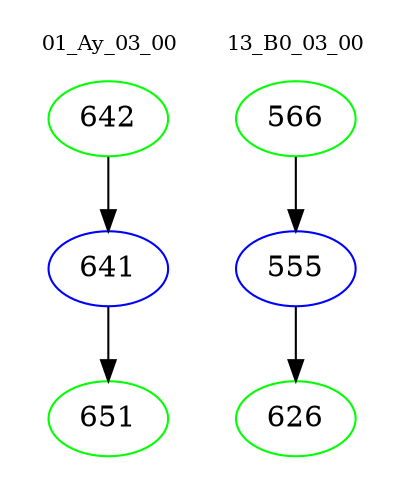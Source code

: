 digraph{
subgraph cluster_0 {
color = white
label = "01_Ay_03_00";
fontsize=10;
T0_642 [label="642", color="green"]
T0_642 -> T0_641 [color="black"]
T0_641 [label="641", color="blue"]
T0_641 -> T0_651 [color="black"]
T0_651 [label="651", color="green"]
}
subgraph cluster_1 {
color = white
label = "13_B0_03_00";
fontsize=10;
T1_566 [label="566", color="green"]
T1_566 -> T1_555 [color="black"]
T1_555 [label="555", color="blue"]
T1_555 -> T1_626 [color="black"]
T1_626 [label="626", color="green"]
}
}
